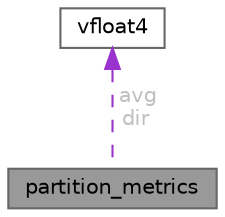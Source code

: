 digraph "partition_metrics"
{
 // LATEX_PDF_SIZE
  bgcolor="transparent";
  edge [fontname=Helvetica,fontsize=10,labelfontname=Helvetica,labelfontsize=10];
  node [fontname=Helvetica,fontsize=10,shape=box,height=0.2,width=0.4];
  Node1 [id="Node000001",label="partition_metrics",height=0.2,width=0.4,color="gray40", fillcolor="grey60", style="filled", fontcolor="black",tooltip="Computed metrics about a partition in a block."];
  Node2 -> Node1 [id="edge1_Node000001_Node000002",dir="back",color="darkorchid3",style="dashed",tooltip=" ",label=" avg\ndir",fontcolor="grey" ];
  Node2 [id="Node000002",label="vfloat4",height=0.2,width=0.4,color="gray40", fillcolor="white", style="filled",URL="$structvfloat4.html",tooltip="4x32-bit vectors, implemented using Armv8-A NEON."];
}
